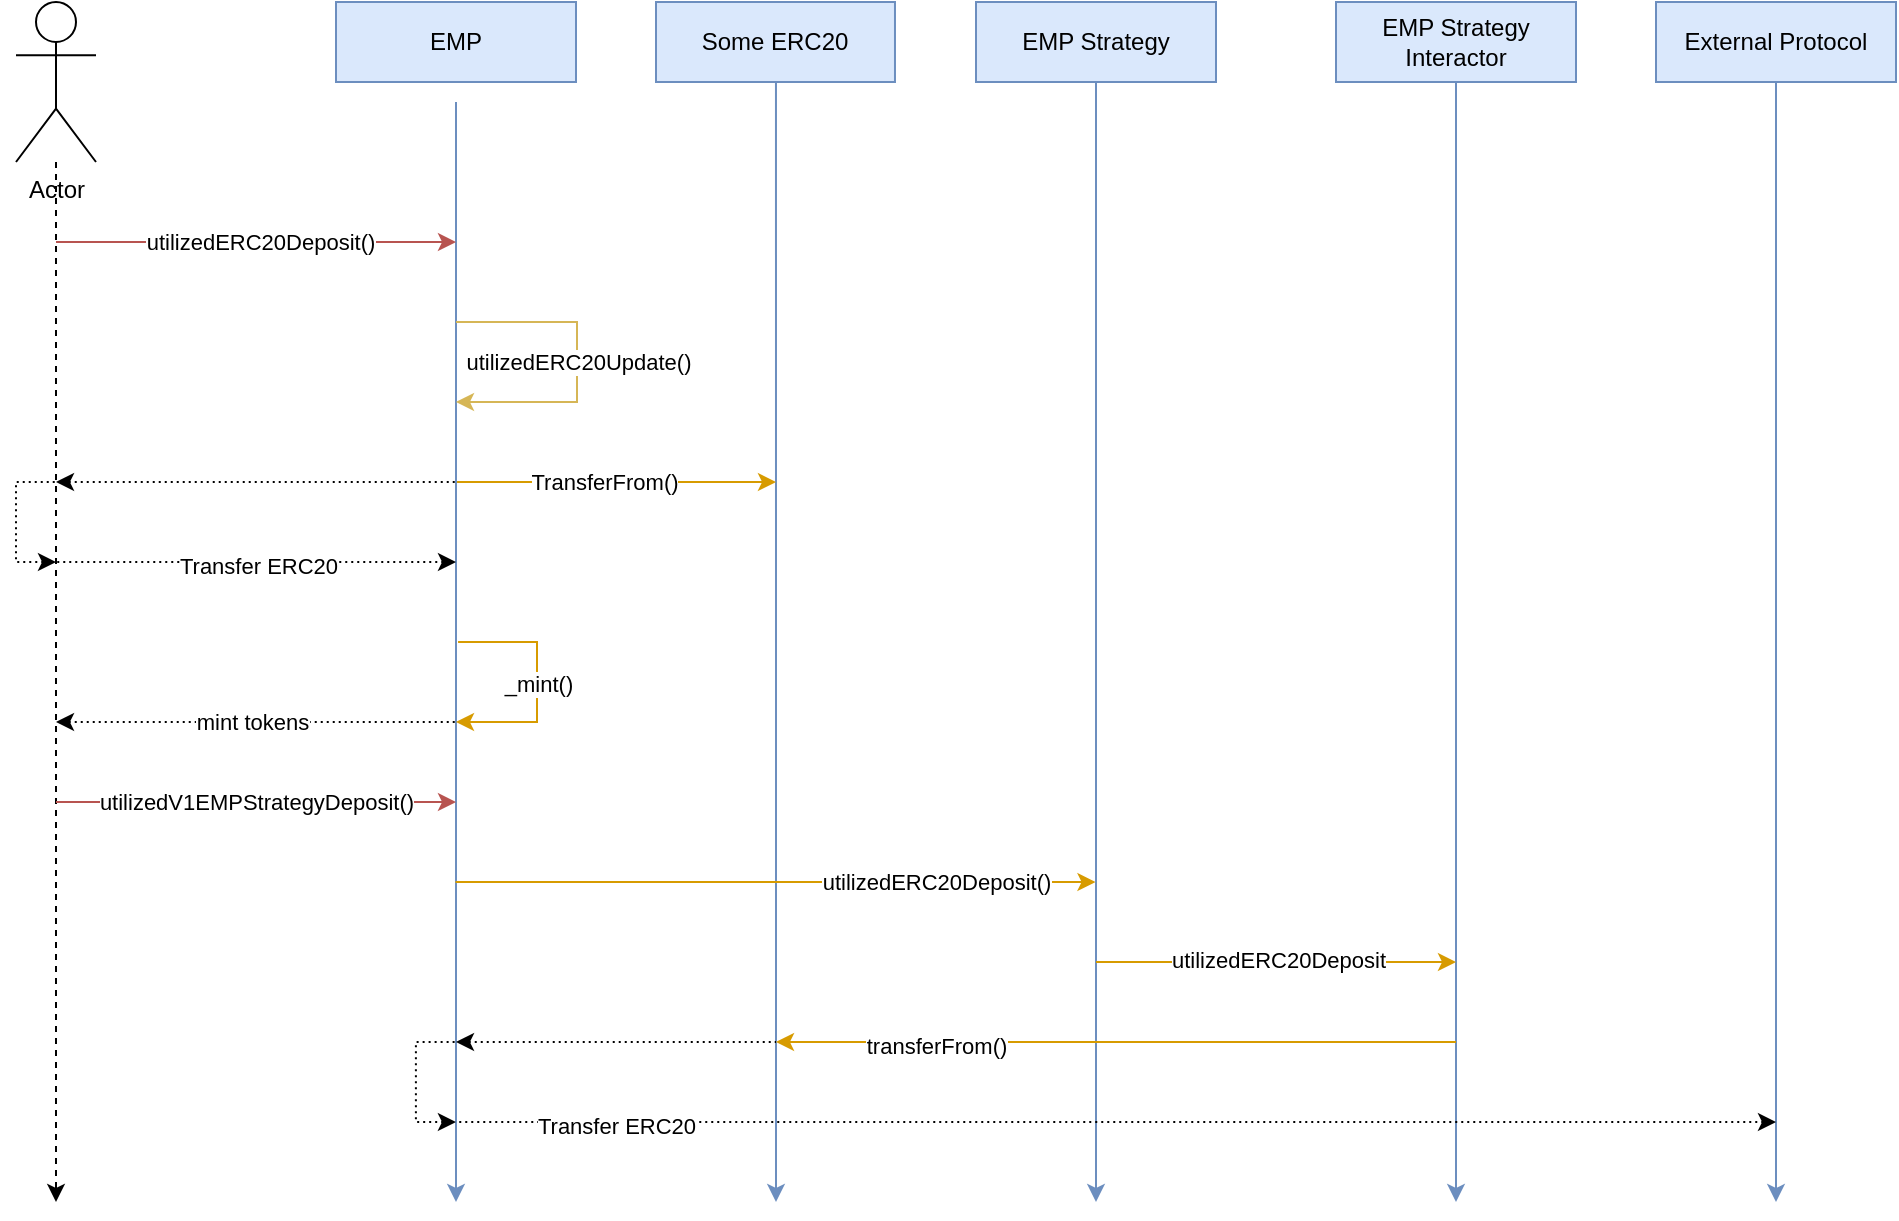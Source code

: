 <mxfile version="24.8.3">
  <diagram name="Page-1" id="pazCaoZUeLf8iRMA3fpz">
    <mxGraphModel dx="1509" dy="785" grid="1" gridSize="10" guides="1" tooltips="1" connect="1" arrows="1" fold="1" page="1" pageScale="1" pageWidth="850" pageHeight="1100" math="0" shadow="0">
      <root>
        <mxCell id="0" />
        <mxCell id="1" parent="0" />
        <mxCell id="fR324A7tiwtD0hRDOKzB-23" style="edgeStyle=orthogonalEdgeStyle;rounded=0;orthogonalLoop=1;jettySize=auto;html=1;exitX=0.5;exitY=1;exitDx=0;exitDy=0;fillColor=#dae8fc;strokeColor=#6c8ebf;" edge="1" parent="1">
          <mxGeometry relative="1" as="geometry">
            <mxPoint x="260" y="640" as="targetPoint" />
            <mxPoint x="260" y="90" as="sourcePoint" />
            <Array as="points">
              <mxPoint x="260" y="540" />
              <mxPoint x="260" y="540" />
            </Array>
          </mxGeometry>
        </mxCell>
        <mxCell id="fR324A7tiwtD0hRDOKzB-1" value="EMP" style="rounded=0;whiteSpace=wrap;html=1;fillColor=#dae8fc;strokeColor=#6c8ebf;" vertex="1" parent="1">
          <mxGeometry x="200" y="40" width="120" height="40" as="geometry" />
        </mxCell>
        <mxCell id="fR324A7tiwtD0hRDOKzB-42" style="edgeStyle=orthogonalEdgeStyle;rounded=0;orthogonalLoop=1;jettySize=auto;html=1;fillColor=#dae8fc;strokeColor=#6c8ebf;" edge="1" parent="1" source="fR324A7tiwtD0hRDOKzB-2">
          <mxGeometry relative="1" as="geometry">
            <mxPoint x="580" y="640" as="targetPoint" />
            <mxPoint x="580.029" y="160" as="sourcePoint" />
          </mxGeometry>
        </mxCell>
        <mxCell id="fR324A7tiwtD0hRDOKzB-2" value="EMP Strategy" style="rounded=0;whiteSpace=wrap;html=1;fillColor=#dae8fc;strokeColor=#6c8ebf;" vertex="1" parent="1">
          <mxGeometry x="520" y="40" width="120" height="40" as="geometry" />
        </mxCell>
        <mxCell id="fR324A7tiwtD0hRDOKzB-48" style="edgeStyle=orthogonalEdgeStyle;rounded=0;orthogonalLoop=1;jettySize=auto;html=1;fillColor=#dae8fc;strokeColor=#6c8ebf;" edge="1" parent="1" source="fR324A7tiwtD0hRDOKzB-3">
          <mxGeometry relative="1" as="geometry">
            <mxPoint x="760" y="640" as="targetPoint" />
            <mxPoint x="759.966" y="120" as="sourcePoint" />
            <Array as="points" />
          </mxGeometry>
        </mxCell>
        <mxCell id="fR324A7tiwtD0hRDOKzB-3" value="EMP Strategy Interactor" style="rounded=0;whiteSpace=wrap;html=1;fillColor=#dae8fc;strokeColor=#6c8ebf;" vertex="1" parent="1">
          <mxGeometry x="700" y="40" width="120" height="40" as="geometry" />
        </mxCell>
        <mxCell id="fR324A7tiwtD0hRDOKzB-49" style="edgeStyle=orthogonalEdgeStyle;rounded=0;orthogonalLoop=1;jettySize=auto;html=1;fillColor=#dae8fc;strokeColor=#6c8ebf;" edge="1" parent="1" source="fR324A7tiwtD0hRDOKzB-8">
          <mxGeometry relative="1" as="geometry">
            <mxPoint x="920" y="640" as="targetPoint" />
          </mxGeometry>
        </mxCell>
        <mxCell id="fR324A7tiwtD0hRDOKzB-8" value="External Protocol" style="rounded=0;whiteSpace=wrap;html=1;fillColor=#dae8fc;strokeColor=#6c8ebf;" vertex="1" parent="1">
          <mxGeometry x="860" y="40" width="120" height="40" as="geometry" />
        </mxCell>
        <mxCell id="fR324A7tiwtD0hRDOKzB-19" style="edgeStyle=orthogonalEdgeStyle;rounded=0;orthogonalLoop=1;jettySize=auto;html=1;endArrow=classic;endFill=1;fillColor=#f8cecc;strokeColor=#b85450;" edge="1" parent="1">
          <mxGeometry relative="1" as="geometry">
            <mxPoint x="260" y="160" as="targetPoint" />
            <mxPoint x="60" y="160" as="sourcePoint" />
          </mxGeometry>
        </mxCell>
        <mxCell id="fR324A7tiwtD0hRDOKzB-20" value="utilizedERC20Deposit()" style="edgeLabel;html=1;align=center;verticalAlign=middle;resizable=0;points=[];" vertex="1" connectable="0" parent="fR324A7tiwtD0hRDOKzB-19">
          <mxGeometry x="0.175" y="1" relative="1" as="geometry">
            <mxPoint x="-16" y="1" as="offset" />
          </mxGeometry>
        </mxCell>
        <mxCell id="fR324A7tiwtD0hRDOKzB-25" style="edgeStyle=orthogonalEdgeStyle;rounded=0;orthogonalLoop=1;jettySize=auto;html=1;dashed=1;" edge="1" parent="1" source="fR324A7tiwtD0hRDOKzB-15">
          <mxGeometry relative="1" as="geometry">
            <mxPoint x="60" y="640" as="targetPoint" />
            <mxPoint x="60.034" y="240" as="sourcePoint" />
            <Array as="points" />
          </mxGeometry>
        </mxCell>
        <mxCell id="fR324A7tiwtD0hRDOKzB-15" value="Actor" style="shape=umlActor;verticalLabelPosition=bottom;verticalAlign=top;html=1;outlineConnect=0;" vertex="1" parent="1">
          <mxGeometry x="40" y="40" width="40" height="80" as="geometry" />
        </mxCell>
        <mxCell id="fR324A7tiwtD0hRDOKzB-24" style="edgeStyle=orthogonalEdgeStyle;rounded=0;orthogonalLoop=1;jettySize=auto;html=1;fillColor=#dae8fc;strokeColor=#6c8ebf;exitX=0.502;exitY=0.5;exitDx=0;exitDy=0;exitPerimeter=0;" edge="1" parent="1" source="fR324A7tiwtD0hRDOKzB-18">
          <mxGeometry relative="1" as="geometry">
            <mxPoint x="420" y="640" as="targetPoint" />
            <mxPoint x="419.759" y="200" as="sourcePoint" />
            <Array as="points" />
          </mxGeometry>
        </mxCell>
        <mxCell id="fR324A7tiwtD0hRDOKzB-18" value="Some ERC20" style="rounded=0;whiteSpace=wrap;html=1;fillColor=#dae8fc;strokeColor=#6c8ebf;" vertex="1" parent="1">
          <mxGeometry x="360" y="40" width="119.49" height="40" as="geometry" />
        </mxCell>
        <mxCell id="fR324A7tiwtD0hRDOKzB-26" style="edgeStyle=orthogonalEdgeStyle;rounded=0;orthogonalLoop=1;jettySize=auto;html=1;endArrow=classic;endFill=1;fillColor=#fff2cc;strokeColor=#d6b656;" edge="1" parent="1">
          <mxGeometry relative="1" as="geometry">
            <mxPoint x="260" y="240" as="targetPoint" />
            <mxPoint x="260" y="200" as="sourcePoint" />
            <Array as="points">
              <mxPoint x="320.51" y="200" />
              <mxPoint x="320.51" y="240" />
            </Array>
          </mxGeometry>
        </mxCell>
        <mxCell id="fR324A7tiwtD0hRDOKzB-31" value="utilizedERC20Update()" style="edgeLabel;html=1;align=center;verticalAlign=middle;resizable=0;points=[];" vertex="1" connectable="0" parent="fR324A7tiwtD0hRDOKzB-26">
          <mxGeometry y="-2" relative="1" as="geometry">
            <mxPoint x="2" as="offset" />
          </mxGeometry>
        </mxCell>
        <mxCell id="fR324A7tiwtD0hRDOKzB-29" style="edgeStyle=orthogonalEdgeStyle;rounded=0;orthogonalLoop=1;jettySize=auto;html=1;endArrow=classic;endFill=1;fillColor=#ffe6cc;strokeColor=#d79b00;" edge="1" parent="1">
          <mxGeometry relative="1" as="geometry">
            <mxPoint x="420" y="280" as="targetPoint" />
            <mxPoint x="260.51" y="280" as="sourcePoint" />
          </mxGeometry>
        </mxCell>
        <mxCell id="fR324A7tiwtD0hRDOKzB-30" value="TransferFrom()" style="edgeLabel;html=1;align=center;verticalAlign=middle;resizable=0;points=[];" vertex="1" connectable="0" parent="fR324A7tiwtD0hRDOKzB-29">
          <mxGeometry x="0.175" y="1" relative="1" as="geometry">
            <mxPoint x="-20" y="1" as="offset" />
          </mxGeometry>
        </mxCell>
        <mxCell id="fR324A7tiwtD0hRDOKzB-34" style="edgeStyle=orthogonalEdgeStyle;rounded=0;orthogonalLoop=1;jettySize=auto;html=1;endArrow=classic;endFill=1;fillColor=#ffe6cc;strokeColor=#d79b00;" edge="1" parent="1">
          <mxGeometry relative="1" as="geometry">
            <mxPoint x="260" y="400" as="targetPoint" />
            <mxPoint x="261.04" y="360" as="sourcePoint" />
            <Array as="points">
              <mxPoint x="300.51" y="360" />
              <mxPoint x="300.51" y="400" />
            </Array>
          </mxGeometry>
        </mxCell>
        <mxCell id="fR324A7tiwtD0hRDOKzB-35" value="_mint()" style="edgeLabel;html=1;align=center;verticalAlign=middle;resizable=0;points=[];" vertex="1" connectable="0" parent="fR324A7tiwtD0hRDOKzB-34">
          <mxGeometry y="-2" relative="1" as="geometry">
            <mxPoint x="2" as="offset" />
          </mxGeometry>
        </mxCell>
        <mxCell id="fR324A7tiwtD0hRDOKzB-36" style="edgeStyle=orthogonalEdgeStyle;rounded=0;orthogonalLoop=1;jettySize=auto;html=1;endArrow=none;endFill=0;startArrow=classic;startFill=1;dashed=1;dashPattern=1 2;" edge="1" parent="1">
          <mxGeometry relative="1" as="geometry">
            <mxPoint x="260" y="400" as="targetPoint" />
            <mxPoint x="60" y="400" as="sourcePoint" />
          </mxGeometry>
        </mxCell>
        <mxCell id="fR324A7tiwtD0hRDOKzB-37" value="mint tokens" style="edgeLabel;html=1;align=center;verticalAlign=middle;resizable=0;points=[];" vertex="1" connectable="0" parent="fR324A7tiwtD0hRDOKzB-36">
          <mxGeometry x="0.175" y="1" relative="1" as="geometry">
            <mxPoint x="-20" y="1" as="offset" />
          </mxGeometry>
        </mxCell>
        <mxCell id="fR324A7tiwtD0hRDOKzB-38" style="edgeStyle=orthogonalEdgeStyle;rounded=0;orthogonalLoop=1;jettySize=auto;html=1;endArrow=none;endFill=0;startArrow=classic;startFill=1;dashed=1;dashPattern=1 2;" edge="1" parent="1">
          <mxGeometry relative="1" as="geometry">
            <mxPoint x="60" y="320" as="targetPoint" />
            <mxPoint x="260" y="320" as="sourcePoint" />
          </mxGeometry>
        </mxCell>
        <mxCell id="fR324A7tiwtD0hRDOKzB-39" value="Transfer ERC20" style="edgeLabel;html=1;align=center;verticalAlign=middle;resizable=0;points=[];" vertex="1" connectable="0" parent="fR324A7tiwtD0hRDOKzB-38">
          <mxGeometry x="0.175" y="1" relative="1" as="geometry">
            <mxPoint x="18" y="1" as="offset" />
          </mxGeometry>
        </mxCell>
        <mxCell id="fR324A7tiwtD0hRDOKzB-40" value="utilizedV1EMPStrategyDeposit()" style="edgeStyle=none;orthogonalLoop=1;jettySize=auto;html=1;rounded=0;fillColor=#f8cecc;strokeColor=#b85450;" edge="1" parent="1">
          <mxGeometry width="100" relative="1" as="geometry">
            <mxPoint x="60" y="440" as="sourcePoint" />
            <mxPoint x="260" y="440" as="targetPoint" />
            <Array as="points" />
            <mxPoint as="offset" />
          </mxGeometry>
        </mxCell>
        <mxCell id="fR324A7tiwtD0hRDOKzB-43" style="edgeStyle=orthogonalEdgeStyle;rounded=0;orthogonalLoop=1;jettySize=auto;html=1;endArrow=classic;endFill=1;fillColor=#ffe6cc;strokeColor=#d79b00;" edge="1" parent="1">
          <mxGeometry relative="1" as="geometry">
            <mxPoint x="579.75" y="480" as="targetPoint" />
            <mxPoint x="259.75" y="480" as="sourcePoint" />
          </mxGeometry>
        </mxCell>
        <mxCell id="fR324A7tiwtD0hRDOKzB-44" value="utilizedERC20Deposit()" style="edgeLabel;html=1;align=center;verticalAlign=middle;resizable=0;points=[];" vertex="1" connectable="0" parent="fR324A7tiwtD0hRDOKzB-43">
          <mxGeometry x="0.175" y="1" relative="1" as="geometry">
            <mxPoint x="52" y="1" as="offset" />
          </mxGeometry>
        </mxCell>
        <mxCell id="fR324A7tiwtD0hRDOKzB-45" style="edgeStyle=orthogonalEdgeStyle;rounded=0;orthogonalLoop=1;jettySize=auto;html=1;endArrow=classic;endFill=1;fillColor=#ffe6cc;strokeColor=#d79b00;" edge="1" parent="1">
          <mxGeometry relative="1" as="geometry">
            <mxPoint x="760" y="520" as="targetPoint" />
            <mxPoint x="580" y="520" as="sourcePoint" />
          </mxGeometry>
        </mxCell>
        <mxCell id="fR324A7tiwtD0hRDOKzB-47" value="utilizedERC20Deposit" style="edgeLabel;html=1;align=center;verticalAlign=middle;resizable=0;points=[];" vertex="1" connectable="0" parent="fR324A7tiwtD0hRDOKzB-45">
          <mxGeometry x="-0.385" y="1" relative="1" as="geometry">
            <mxPoint x="35" as="offset" />
          </mxGeometry>
        </mxCell>
        <mxCell id="fR324A7tiwtD0hRDOKzB-50" style="edgeStyle=orthogonalEdgeStyle;rounded=0;orthogonalLoop=1;jettySize=auto;html=1;endArrow=none;endFill=0;startArrow=classic;startFill=1;dashed=1;dashPattern=1 2;" edge="1" parent="1">
          <mxGeometry relative="1" as="geometry">
            <mxPoint x="260" y="600" as="targetPoint" />
            <mxPoint x="920" y="600" as="sourcePoint" />
          </mxGeometry>
        </mxCell>
        <mxCell id="fR324A7tiwtD0hRDOKzB-51" value="Transfer ERC20" style="edgeLabel;html=1;align=center;verticalAlign=middle;resizable=0;points=[];" vertex="1" connectable="0" parent="fR324A7tiwtD0hRDOKzB-50">
          <mxGeometry x="0.175" y="1" relative="1" as="geometry">
            <mxPoint x="-192" y="1" as="offset" />
          </mxGeometry>
        </mxCell>
        <mxCell id="fR324A7tiwtD0hRDOKzB-52" style="edgeStyle=orthogonalEdgeStyle;rounded=0;orthogonalLoop=1;jettySize=auto;html=1;endArrow=classic;endFill=1;fillColor=#ffe6cc;strokeColor=#d79b00;" edge="1" parent="1">
          <mxGeometry relative="1" as="geometry">
            <mxPoint x="420" y="560" as="targetPoint" />
            <mxPoint x="760" y="560" as="sourcePoint" />
          </mxGeometry>
        </mxCell>
        <mxCell id="fR324A7tiwtD0hRDOKzB-53" value="transferFrom()" style="edgeLabel;html=1;align=center;verticalAlign=middle;resizable=0;points=[];" vertex="1" connectable="0" parent="fR324A7tiwtD0hRDOKzB-52">
          <mxGeometry x="0.175" y="1" relative="1" as="geometry">
            <mxPoint x="-60" y="1" as="offset" />
          </mxGeometry>
        </mxCell>
        <mxCell id="fR324A7tiwtD0hRDOKzB-54" style="edgeStyle=orthogonalEdgeStyle;rounded=0;orthogonalLoop=1;jettySize=auto;html=1;endArrow=none;endFill=0;startArrow=classic;startFill=1;dashed=1;dashPattern=1 2;" edge="1" parent="1">
          <mxGeometry relative="1" as="geometry">
            <mxPoint x="260" y="280" as="targetPoint" />
            <mxPoint x="60" y="280" as="sourcePoint" />
          </mxGeometry>
        </mxCell>
        <mxCell id="fR324A7tiwtD0hRDOKzB-56" style="edgeStyle=orthogonalEdgeStyle;rounded=0;orthogonalLoop=1;jettySize=auto;html=1;endArrow=none;endFill=0;startArrow=classic;startFill=1;dashed=1;dashPattern=1 2;" edge="1" parent="1">
          <mxGeometry relative="1" as="geometry">
            <mxPoint x="60" y="280" as="targetPoint" />
            <mxPoint x="60" y="320" as="sourcePoint" />
            <Array as="points">
              <mxPoint x="40" y="320" />
              <mxPoint x="40" y="280" />
            </Array>
          </mxGeometry>
        </mxCell>
        <mxCell id="fR324A7tiwtD0hRDOKzB-57" style="edgeStyle=orthogonalEdgeStyle;rounded=0;orthogonalLoop=1;jettySize=auto;html=1;endArrow=none;endFill=0;startArrow=classic;startFill=1;dashed=1;dashPattern=1 2;" edge="1" parent="1">
          <mxGeometry relative="1" as="geometry">
            <mxPoint x="259.96" y="560" as="targetPoint" />
            <mxPoint x="259.96" y="600" as="sourcePoint" />
            <Array as="points">
              <mxPoint x="239.96" y="600" />
              <mxPoint x="239.96" y="560" />
            </Array>
          </mxGeometry>
        </mxCell>
        <mxCell id="fR324A7tiwtD0hRDOKzB-58" style="edgeStyle=orthogonalEdgeStyle;rounded=0;orthogonalLoop=1;jettySize=auto;html=1;endArrow=none;endFill=0;startArrow=classic;startFill=1;dashed=1;dashPattern=1 2;" edge="1" parent="1">
          <mxGeometry relative="1" as="geometry">
            <mxPoint x="420" y="560" as="targetPoint" />
            <mxPoint x="260" y="560" as="sourcePoint" />
          </mxGeometry>
        </mxCell>
      </root>
    </mxGraphModel>
  </diagram>
</mxfile>
